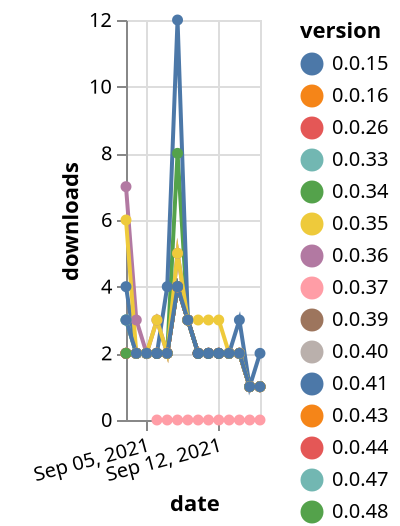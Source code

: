 {"$schema": "https://vega.github.io/schema/vega-lite/v5.json", "description": "A simple bar chart with embedded data.", "data": {"values": [{"date": "2021-09-03", "total": 241, "delta": 7, "version": "0.0.51"}, {"date": "2021-09-04", "total": 244, "delta": 3, "version": "0.0.51"}, {"date": "2021-09-05", "total": 246, "delta": 2, "version": "0.0.51"}, {"date": "2021-09-06", "total": 249, "delta": 3, "version": "0.0.51"}, {"date": "2021-09-07", "total": 251, "delta": 2, "version": "0.0.51"}, {"date": "2021-09-08", "total": 256, "delta": 5, "version": "0.0.51"}, {"date": "2021-09-09", "total": 259, "delta": 3, "version": "0.0.51"}, {"date": "2021-09-10", "total": 261, "delta": 2, "version": "0.0.51"}, {"date": "2021-09-11", "total": 263, "delta": 2, "version": "0.0.51"}, {"date": "2021-09-12", "total": 265, "delta": 2, "version": "0.0.51"}, {"date": "2021-09-13", "total": 267, "delta": 2, "version": "0.0.51"}, {"date": "2021-09-14", "total": 269, "delta": 2, "version": "0.0.51"}, {"date": "2021-09-15", "total": 270, "delta": 1, "version": "0.0.51"}, {"date": "2021-09-16", "total": 271, "delta": 1, "version": "0.0.51"}, {"date": "2021-09-03", "total": 1788, "delta": 2, "version": "0.0.39"}, {"date": "2021-09-04", "total": 1790, "delta": 2, "version": "0.0.39"}, {"date": "2021-09-05", "total": 1792, "delta": 2, "version": "0.0.39"}, {"date": "2021-09-06", "total": 1794, "delta": 2, "version": "0.0.39"}, {"date": "2021-09-07", "total": 1796, "delta": 2, "version": "0.0.39"}, {"date": "2021-09-08", "total": 1800, "delta": 4, "version": "0.0.39"}, {"date": "2021-09-09", "total": 1803, "delta": 3, "version": "0.0.39"}, {"date": "2021-09-10", "total": 1805, "delta": 2, "version": "0.0.39"}, {"date": "2021-09-11", "total": 1807, "delta": 2, "version": "0.0.39"}, {"date": "2021-09-12", "total": 1809, "delta": 2, "version": "0.0.39"}, {"date": "2021-09-13", "total": 1811, "delta": 2, "version": "0.0.39"}, {"date": "2021-09-14", "total": 1813, "delta": 2, "version": "0.0.39"}, {"date": "2021-09-15", "total": 1814, "delta": 1, "version": "0.0.39"}, {"date": "2021-09-16", "total": 1815, "delta": 1, "version": "0.0.39"}, {"date": "2021-09-03", "total": 779, "delta": 3, "version": "0.0.48"}, {"date": "2021-09-04", "total": 781, "delta": 2, "version": "0.0.48"}, {"date": "2021-09-05", "total": 783, "delta": 2, "version": "0.0.48"}, {"date": "2021-09-06", "total": 785, "delta": 2, "version": "0.0.48"}, {"date": "2021-09-07", "total": 787, "delta": 2, "version": "0.0.48"}, {"date": "2021-09-08", "total": 795, "delta": 8, "version": "0.0.48"}, {"date": "2021-09-09", "total": 798, "delta": 3, "version": "0.0.48"}, {"date": "2021-09-10", "total": 800, "delta": 2, "version": "0.0.48"}, {"date": "2021-09-11", "total": 802, "delta": 2, "version": "0.0.48"}, {"date": "2021-09-12", "total": 804, "delta": 2, "version": "0.0.48"}, {"date": "2021-09-13", "total": 806, "delta": 2, "version": "0.0.48"}, {"date": "2021-09-14", "total": 808, "delta": 2, "version": "0.0.48"}, {"date": "2021-09-15", "total": 809, "delta": 1, "version": "0.0.48"}, {"date": "2021-09-16", "total": 810, "delta": 1, "version": "0.0.48"}, {"date": "2021-09-03", "total": 1787, "delta": 2, "version": "0.0.40"}, {"date": "2021-09-04", "total": 1789, "delta": 2, "version": "0.0.40"}, {"date": "2021-09-05", "total": 1791, "delta": 2, "version": "0.0.40"}, {"date": "2021-09-06", "total": 1793, "delta": 2, "version": "0.0.40"}, {"date": "2021-09-07", "total": 1795, "delta": 2, "version": "0.0.40"}, {"date": "2021-09-08", "total": 1799, "delta": 4, "version": "0.0.40"}, {"date": "2021-09-09", "total": 1802, "delta": 3, "version": "0.0.40"}, {"date": "2021-09-10", "total": 1804, "delta": 2, "version": "0.0.40"}, {"date": "2021-09-11", "total": 1806, "delta": 2, "version": "0.0.40"}, {"date": "2021-09-12", "total": 1808, "delta": 2, "version": "0.0.40"}, {"date": "2021-09-13", "total": 1810, "delta": 2, "version": "0.0.40"}, {"date": "2021-09-14", "total": 1812, "delta": 2, "version": "0.0.40"}, {"date": "2021-09-15", "total": 1813, "delta": 1, "version": "0.0.40"}, {"date": "2021-09-16", "total": 1814, "delta": 1, "version": "0.0.40"}, {"date": "2021-09-03", "total": 825, "delta": 3, "version": "0.0.47"}, {"date": "2021-09-04", "total": 827, "delta": 2, "version": "0.0.47"}, {"date": "2021-09-05", "total": 829, "delta": 2, "version": "0.0.47"}, {"date": "2021-09-06", "total": 831, "delta": 2, "version": "0.0.47"}, {"date": "2021-09-07", "total": 833, "delta": 2, "version": "0.0.47"}, {"date": "2021-09-08", "total": 837, "delta": 4, "version": "0.0.47"}, {"date": "2021-09-09", "total": 840, "delta": 3, "version": "0.0.47"}, {"date": "2021-09-10", "total": 842, "delta": 2, "version": "0.0.47"}, {"date": "2021-09-11", "total": 844, "delta": 2, "version": "0.0.47"}, {"date": "2021-09-12", "total": 846, "delta": 2, "version": "0.0.47"}, {"date": "2021-09-13", "total": 848, "delta": 2, "version": "0.0.47"}, {"date": "2021-09-14", "total": 850, "delta": 2, "version": "0.0.47"}, {"date": "2021-09-15", "total": 851, "delta": 1, "version": "0.0.47"}, {"date": "2021-09-16", "total": 852, "delta": 1, "version": "0.0.47"}, {"date": "2021-09-03", "total": 1789, "delta": 2, "version": "0.0.37"}, {"date": "2021-09-04", "total": 1791, "delta": 2, "version": "0.0.37"}, {"date": "2021-09-05", "total": 1793, "delta": 2, "version": "0.0.37"}, {"date": "2021-09-06", "total": 1795, "delta": 2, "version": "0.0.37"}, {"date": "2021-09-07", "total": 1797, "delta": 2, "version": "0.0.37"}, {"date": "2021-09-08", "total": 1801, "delta": 4, "version": "0.0.37"}, {"date": "2021-09-09", "total": 1804, "delta": 3, "version": "0.0.37"}, {"date": "2021-09-10", "total": 1806, "delta": 2, "version": "0.0.37"}, {"date": "2021-09-11", "total": 1808, "delta": 2, "version": "0.0.37"}, {"date": "2021-09-12", "total": 1810, "delta": 2, "version": "0.0.37"}, {"date": "2021-09-13", "total": 1812, "delta": 2, "version": "0.0.37"}, {"date": "2021-09-14", "total": 1814, "delta": 2, "version": "0.0.37"}, {"date": "2021-09-15", "total": 1815, "delta": 1, "version": "0.0.37"}, {"date": "2021-09-16", "total": 1816, "delta": 1, "version": "0.0.37"}, {"date": "2021-09-03", "total": 889, "delta": 2, "version": "0.0.43"}, {"date": "2021-09-04", "total": 891, "delta": 2, "version": "0.0.43"}, {"date": "2021-09-05", "total": 893, "delta": 2, "version": "0.0.43"}, {"date": "2021-09-06", "total": 895, "delta": 2, "version": "0.0.43"}, {"date": "2021-09-07", "total": 897, "delta": 2, "version": "0.0.43"}, {"date": "2021-09-08", "total": 901, "delta": 4, "version": "0.0.43"}, {"date": "2021-09-09", "total": 904, "delta": 3, "version": "0.0.43"}, {"date": "2021-09-10", "total": 906, "delta": 2, "version": "0.0.43"}, {"date": "2021-09-11", "total": 908, "delta": 2, "version": "0.0.43"}, {"date": "2021-09-12", "total": 910, "delta": 2, "version": "0.0.43"}, {"date": "2021-09-13", "total": 912, "delta": 2, "version": "0.0.43"}, {"date": "2021-09-14", "total": 914, "delta": 2, "version": "0.0.43"}, {"date": "2021-09-15", "total": 915, "delta": 1, "version": "0.0.43"}, {"date": "2021-09-16", "total": 916, "delta": 1, "version": "0.0.43"}, {"date": "2021-09-03", "total": 2296, "delta": 2, "version": "0.0.33"}, {"date": "2021-09-04", "total": 2298, "delta": 2, "version": "0.0.33"}, {"date": "2021-09-05", "total": 2300, "delta": 2, "version": "0.0.33"}, {"date": "2021-09-06", "total": 2302, "delta": 2, "version": "0.0.33"}, {"date": "2021-09-07", "total": 2304, "delta": 2, "version": "0.0.33"}, {"date": "2021-09-08", "total": 2308, "delta": 4, "version": "0.0.33"}, {"date": "2021-09-09", "total": 2311, "delta": 3, "version": "0.0.33"}, {"date": "2021-09-10", "total": 2313, "delta": 2, "version": "0.0.33"}, {"date": "2021-09-11", "total": 2315, "delta": 2, "version": "0.0.33"}, {"date": "2021-09-12", "total": 2317, "delta": 2, "version": "0.0.33"}, {"date": "2021-09-13", "total": 2319, "delta": 2, "version": "0.0.33"}, {"date": "2021-09-14", "total": 2321, "delta": 2, "version": "0.0.33"}, {"date": "2021-09-15", "total": 2322, "delta": 1, "version": "0.0.33"}, {"date": "2021-09-16", "total": 2323, "delta": 1, "version": "0.0.33"}, {"date": "2021-09-03", "total": 1995, "delta": 2, "version": "0.0.35"}, {"date": "2021-09-04", "total": 1997, "delta": 2, "version": "0.0.35"}, {"date": "2021-09-05", "total": 1999, "delta": 2, "version": "0.0.35"}, {"date": "2021-09-06", "total": 2001, "delta": 2, "version": "0.0.35"}, {"date": "2021-09-07", "total": 2003, "delta": 2, "version": "0.0.35"}, {"date": "2021-09-08", "total": 2007, "delta": 4, "version": "0.0.35"}, {"date": "2021-09-09", "total": 2010, "delta": 3, "version": "0.0.35"}, {"date": "2021-09-10", "total": 2012, "delta": 2, "version": "0.0.35"}, {"date": "2021-09-11", "total": 2014, "delta": 2, "version": "0.0.35"}, {"date": "2021-09-12", "total": 2016, "delta": 2, "version": "0.0.35"}, {"date": "2021-09-13", "total": 2018, "delta": 2, "version": "0.0.35"}, {"date": "2021-09-14", "total": 2020, "delta": 2, "version": "0.0.35"}, {"date": "2021-09-15", "total": 2021, "delta": 1, "version": "0.0.35"}, {"date": "2021-09-16", "total": 2022, "delta": 1, "version": "0.0.35"}, {"date": "2021-09-03", "total": 2482, "delta": 2, "version": "0.0.16"}, {"date": "2021-09-04", "total": 2484, "delta": 2, "version": "0.0.16"}, {"date": "2021-09-05", "total": 2486, "delta": 2, "version": "0.0.16"}, {"date": "2021-09-06", "total": 2488, "delta": 2, "version": "0.0.16"}, {"date": "2021-09-07", "total": 2490, "delta": 2, "version": "0.0.16"}, {"date": "2021-09-08", "total": 2494, "delta": 4, "version": "0.0.16"}, {"date": "2021-09-09", "total": 2497, "delta": 3, "version": "0.0.16"}, {"date": "2021-09-10", "total": 2499, "delta": 2, "version": "0.0.16"}, {"date": "2021-09-11", "total": 2501, "delta": 2, "version": "0.0.16"}, {"date": "2021-09-12", "total": 2503, "delta": 2, "version": "0.0.16"}, {"date": "2021-09-13", "total": 2505, "delta": 2, "version": "0.0.16"}, {"date": "2021-09-14", "total": 2507, "delta": 2, "version": "0.0.16"}, {"date": "2021-09-15", "total": 2508, "delta": 1, "version": "0.0.16"}, {"date": "2021-09-16", "total": 2509, "delta": 1, "version": "0.0.16"}, {"date": "2021-09-03", "total": 2347, "delta": 2, "version": "0.0.26"}, {"date": "2021-09-04", "total": 2349, "delta": 2, "version": "0.0.26"}, {"date": "2021-09-05", "total": 2351, "delta": 2, "version": "0.0.26"}, {"date": "2021-09-06", "total": 2353, "delta": 2, "version": "0.0.26"}, {"date": "2021-09-07", "total": 2355, "delta": 2, "version": "0.0.26"}, {"date": "2021-09-08", "total": 2359, "delta": 4, "version": "0.0.26"}, {"date": "2021-09-09", "total": 2362, "delta": 3, "version": "0.0.26"}, {"date": "2021-09-10", "total": 2364, "delta": 2, "version": "0.0.26"}, {"date": "2021-09-11", "total": 2366, "delta": 2, "version": "0.0.26"}, {"date": "2021-09-12", "total": 2368, "delta": 2, "version": "0.0.26"}, {"date": "2021-09-13", "total": 2370, "delta": 2, "version": "0.0.26"}, {"date": "2021-09-14", "total": 2372, "delta": 2, "version": "0.0.26"}, {"date": "2021-09-15", "total": 2373, "delta": 1, "version": "0.0.26"}, {"date": "2021-09-16", "total": 2374, "delta": 1, "version": "0.0.26"}, {"date": "2021-09-03", "total": 898, "delta": 2, "version": "0.0.44"}, {"date": "2021-09-04", "total": 900, "delta": 2, "version": "0.0.44"}, {"date": "2021-09-05", "total": 902, "delta": 2, "version": "0.0.44"}, {"date": "2021-09-06", "total": 904, "delta": 2, "version": "0.0.44"}, {"date": "2021-09-07", "total": 906, "delta": 2, "version": "0.0.44"}, {"date": "2021-09-08", "total": 910, "delta": 4, "version": "0.0.44"}, {"date": "2021-09-09", "total": 913, "delta": 3, "version": "0.0.44"}, {"date": "2021-09-10", "total": 915, "delta": 2, "version": "0.0.44"}, {"date": "2021-09-11", "total": 917, "delta": 2, "version": "0.0.44"}, {"date": "2021-09-12", "total": 919, "delta": 2, "version": "0.0.44"}, {"date": "2021-09-13", "total": 921, "delta": 2, "version": "0.0.44"}, {"date": "2021-09-14", "total": 923, "delta": 2, "version": "0.0.44"}, {"date": "2021-09-15", "total": 924, "delta": 1, "version": "0.0.44"}, {"date": "2021-09-16", "total": 925, "delta": 1, "version": "0.0.44"}, {"date": "2021-09-03", "total": 2600, "delta": 4, "version": "0.0.41"}, {"date": "2021-09-04", "total": 2602, "delta": 2, "version": "0.0.41"}, {"date": "2021-09-05", "total": 2604, "delta": 2, "version": "0.0.41"}, {"date": "2021-09-06", "total": 2606, "delta": 2, "version": "0.0.41"}, {"date": "2021-09-07", "total": 2610, "delta": 4, "version": "0.0.41"}, {"date": "2021-09-08", "total": 2622, "delta": 12, "version": "0.0.41"}, {"date": "2021-09-09", "total": 2625, "delta": 3, "version": "0.0.41"}, {"date": "2021-09-10", "total": 2627, "delta": 2, "version": "0.0.41"}, {"date": "2021-09-11", "total": 2629, "delta": 2, "version": "0.0.41"}, {"date": "2021-09-12", "total": 2631, "delta": 2, "version": "0.0.41"}, {"date": "2021-09-13", "total": 2633, "delta": 2, "version": "0.0.41"}, {"date": "2021-09-14", "total": 2636, "delta": 3, "version": "0.0.41"}, {"date": "2021-09-15", "total": 2637, "delta": 1, "version": "0.0.41"}, {"date": "2021-09-16", "total": 2639, "delta": 2, "version": "0.0.41"}, {"date": "2021-09-03", "total": 2040, "delta": 2, "version": "0.0.36"}, {"date": "2021-09-04", "total": 2042, "delta": 2, "version": "0.0.36"}, {"date": "2021-09-05", "total": 2044, "delta": 2, "version": "0.0.36"}, {"date": "2021-09-06", "total": 2046, "delta": 2, "version": "0.0.36"}, {"date": "2021-09-07", "total": 2048, "delta": 2, "version": "0.0.36"}, {"date": "2021-09-08", "total": 2052, "delta": 4, "version": "0.0.36"}, {"date": "2021-09-09", "total": 2055, "delta": 3, "version": "0.0.36"}, {"date": "2021-09-10", "total": 2057, "delta": 2, "version": "0.0.36"}, {"date": "2021-09-11", "total": 2059, "delta": 2, "version": "0.0.36"}, {"date": "2021-09-12", "total": 2061, "delta": 2, "version": "0.0.36"}, {"date": "2021-09-13", "total": 2063, "delta": 2, "version": "0.0.36"}, {"date": "2021-09-14", "total": 2065, "delta": 2, "version": "0.0.36"}, {"date": "2021-09-15", "total": 2066, "delta": 1, "version": "0.0.36"}, {"date": "2021-09-16", "total": 2067, "delta": 1, "version": "0.0.36"}, {"date": "2021-09-03", "total": 2051, "delta": 2, "version": "0.0.34"}, {"date": "2021-09-04", "total": 2053, "delta": 2, "version": "0.0.34"}, {"date": "2021-09-05", "total": 2055, "delta": 2, "version": "0.0.34"}, {"date": "2021-09-06", "total": 2057, "delta": 2, "version": "0.0.34"}, {"date": "2021-09-07", "total": 2059, "delta": 2, "version": "0.0.34"}, {"date": "2021-09-08", "total": 2063, "delta": 4, "version": "0.0.34"}, {"date": "2021-09-09", "total": 2066, "delta": 3, "version": "0.0.34"}, {"date": "2021-09-10", "total": 2068, "delta": 2, "version": "0.0.34"}, {"date": "2021-09-11", "total": 2070, "delta": 2, "version": "0.0.34"}, {"date": "2021-09-12", "total": 2072, "delta": 2, "version": "0.0.34"}, {"date": "2021-09-13", "total": 2074, "delta": 2, "version": "0.0.34"}, {"date": "2021-09-14", "total": 2076, "delta": 2, "version": "0.0.34"}, {"date": "2021-09-15", "total": 2077, "delta": 1, "version": "0.0.34"}, {"date": "2021-09-16", "total": 2078, "delta": 1, "version": "0.0.34"}, {"date": "2021-09-03", "total": 373, "delta": 6, "version": "0.0.50"}, {"date": "2021-09-04", "total": 375, "delta": 2, "version": "0.0.50"}, {"date": "2021-09-05", "total": 377, "delta": 2, "version": "0.0.50"}, {"date": "2021-09-06", "total": 380, "delta": 3, "version": "0.0.50"}, {"date": "2021-09-07", "total": 382, "delta": 2, "version": "0.0.50"}, {"date": "2021-09-08", "total": 387, "delta": 5, "version": "0.0.50"}, {"date": "2021-09-09", "total": 390, "delta": 3, "version": "0.0.50"}, {"date": "2021-09-10", "total": 393, "delta": 3, "version": "0.0.50"}, {"date": "2021-09-11", "total": 396, "delta": 3, "version": "0.0.50"}, {"date": "2021-09-12", "total": 399, "delta": 3, "version": "0.0.50"}, {"date": "2021-09-13", "total": 401, "delta": 2, "version": "0.0.50"}, {"date": "2021-09-14", "total": 403, "delta": 2, "version": "0.0.50"}, {"date": "2021-09-15", "total": 404, "delta": 1, "version": "0.0.50"}, {"date": "2021-09-16", "total": 405, "delta": 1, "version": "0.0.50"}, {"date": "2021-09-06", "total": 4, "delta": 0, "version": "0.0.52"}, {"date": "2021-09-07", "total": 76, "delta": 0, "version": "0.0.52"}, {"date": "2021-09-08", "total": 85, "delta": 0, "version": "0.0.52"}, {"date": "2021-09-09", "total": 88, "delta": 0, "version": "0.0.52"}, {"date": "2021-09-10", "total": 90, "delta": 0, "version": "0.0.52"}, {"date": "2021-09-11", "total": 93, "delta": 0, "version": "0.0.52"}, {"date": "2021-09-12", "total": 95, "delta": 0, "version": "0.0.52"}, {"date": "2021-09-13", "total": 103, "delta": 0, "version": "0.0.52"}, {"date": "2021-09-14", "total": 105, "delta": 0, "version": "0.0.52"}, {"date": "2021-09-15", "total": 106, "delta": 0, "version": "0.0.52"}, {"date": "2021-09-16", "total": 107, "delta": 0, "version": "0.0.52"}, {"date": "2021-09-03", "total": 2497, "delta": 3, "version": "0.0.15"}, {"date": "2021-09-04", "total": 2499, "delta": 2, "version": "0.0.15"}, {"date": "2021-09-05", "total": 2501, "delta": 2, "version": "0.0.15"}, {"date": "2021-09-06", "total": 2503, "delta": 2, "version": "0.0.15"}, {"date": "2021-09-07", "total": 2505, "delta": 2, "version": "0.0.15"}, {"date": "2021-09-08", "total": 2509, "delta": 4, "version": "0.0.15"}, {"date": "2021-09-09", "total": 2512, "delta": 3, "version": "0.0.15"}, {"date": "2021-09-10", "total": 2514, "delta": 2, "version": "0.0.15"}, {"date": "2021-09-11", "total": 2516, "delta": 2, "version": "0.0.15"}, {"date": "2021-09-12", "total": 2518, "delta": 2, "version": "0.0.15"}, {"date": "2021-09-13", "total": 2520, "delta": 2, "version": "0.0.15"}, {"date": "2021-09-14", "total": 2522, "delta": 2, "version": "0.0.15"}, {"date": "2021-09-15", "total": 2523, "delta": 1, "version": "0.0.15"}, {"date": "2021-09-16", "total": 2524, "delta": 1, "version": "0.0.15"}]}, "width": "container", "mark": {"type": "line", "point": {"filled": true}}, "encoding": {"x": {"field": "date", "type": "temporal", "timeUnit": "yearmonthdate", "title": "date", "axis": {"labelAngle": -15}}, "y": {"field": "delta", "type": "quantitative", "title": "downloads"}, "color": {"field": "version", "type": "nominal"}, "tooltip": {"field": "delta"}}}